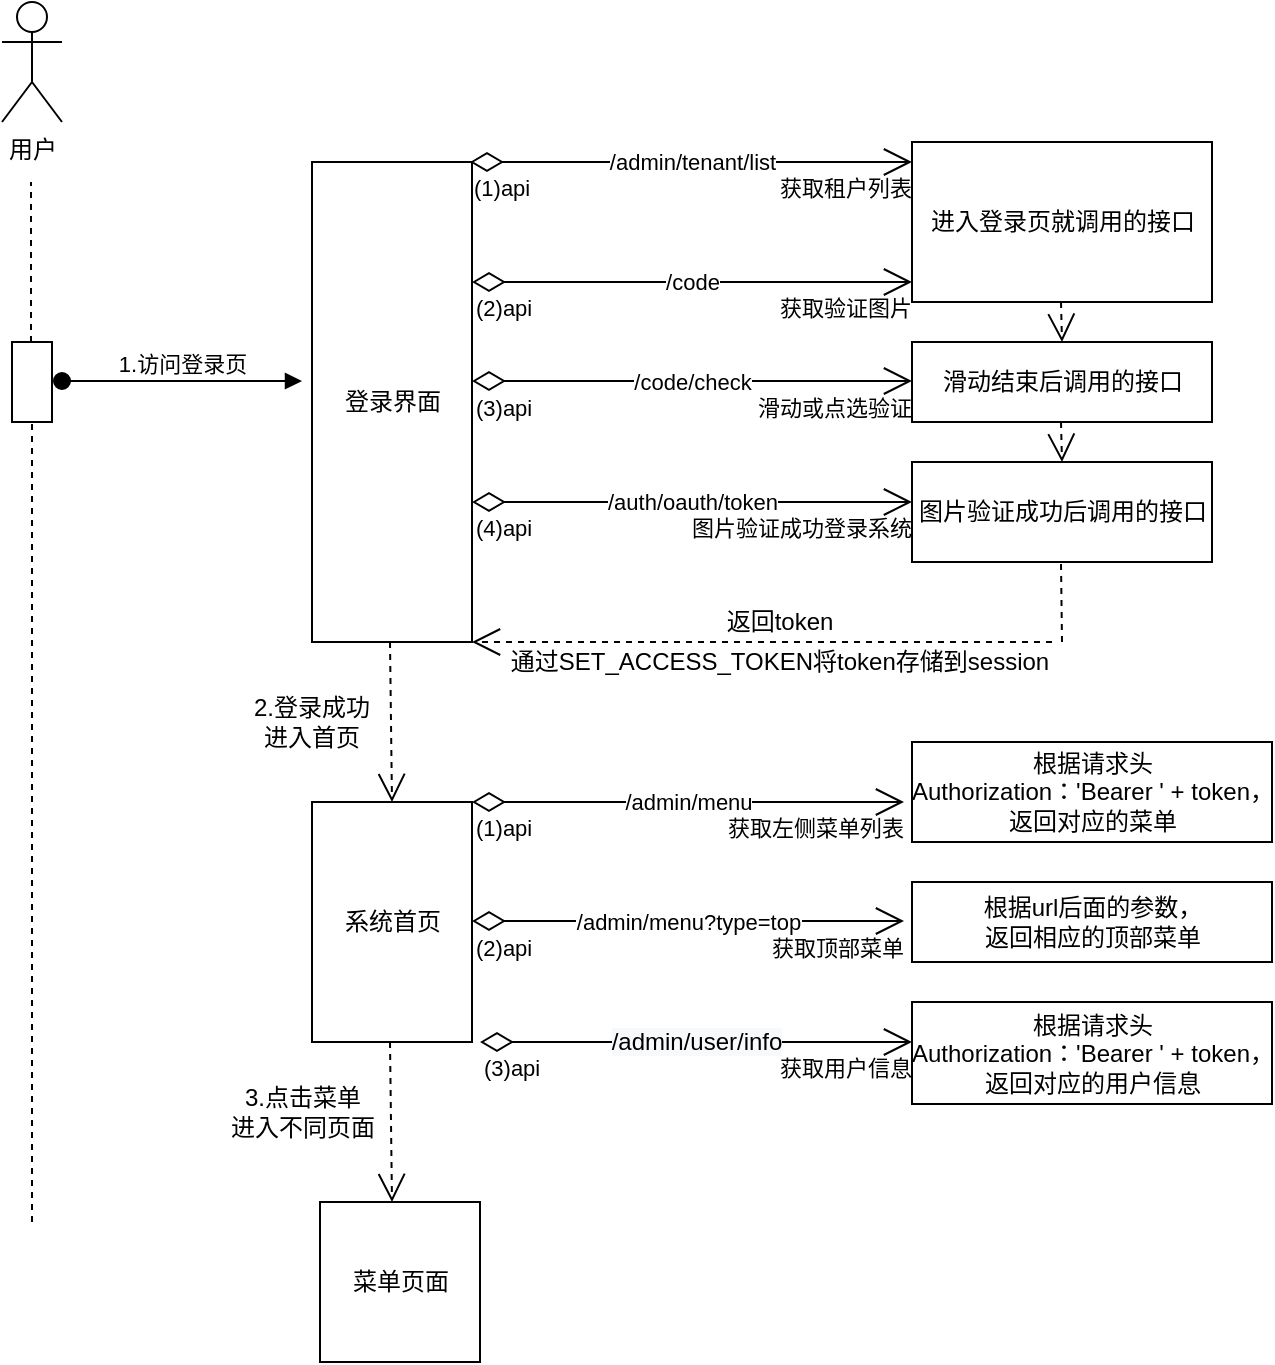 <mxfile version="14.9.3" type="github"><diagram id="wxqEp88LBiz9xFU-LpbI" name="Page-1"><mxGraphModel dx="1422" dy="706" grid="1" gridSize="10" guides="1" tooltips="1" connect="1" arrows="1" fold="1" page="1" pageScale="1" pageWidth="827" pageHeight="1169" math="0" shadow="0"><root><object label="" id="0"><mxCell/></object><mxCell id="1" parent="0"/><mxCell id="RKgLPqZUV-FKiheiFODC-74" style="edgeStyle=orthogonalEdgeStyle;rounded=0;orthogonalLoop=1;jettySize=auto;html=1;exitX=0.5;exitY=1;exitDx=0;exitDy=0;" parent="1" edge="1"><mxGeometry relative="1" as="geometry"><mxPoint x="160" y="380" as="sourcePoint"/><mxPoint x="160" y="380" as="targetPoint"/></mxGeometry></mxCell><mxCell id="BPR5QlqRFKLHu6Mq-k-V-5" value="用户" style="shape=umlActor;verticalLabelPosition=bottom;verticalAlign=top;html=1;outlineConnect=0;" parent="1" vertex="1"><mxGeometry x="25" y="40" width="30" height="60" as="geometry"/></mxCell><mxCell id="BPR5QlqRFKLHu6Mq-k-V-9" value="" style="endArrow=none;dashed=1;html=1;startArrow=none;" parent="1" edge="1" source="BPR5QlqRFKLHu6Mq-k-V-11"><mxGeometry width="50" height="50" relative="1" as="geometry"><mxPoint x="40" y="650" as="sourcePoint"/><mxPoint x="39.5" y="130" as="targetPoint"/></mxGeometry></mxCell><mxCell id="BPR5QlqRFKLHu6Mq-k-V-14" value="登录界面" style="html=1;points=[];perimeter=orthogonalPerimeter;" parent="1" vertex="1"><mxGeometry x="180" y="120" width="80" height="240" as="geometry"/></mxCell><mxCell id="BPR5QlqRFKLHu6Mq-k-V-15" value="1.访问登录页" style="html=1;verticalAlign=bottom;startArrow=oval;endArrow=block;startSize=8;" parent="1" edge="1"><mxGeometry relative="1" as="geometry"><mxPoint x="55" y="229.5" as="sourcePoint"/><mxPoint x="175" y="229.5" as="targetPoint"/></mxGeometry></mxCell><mxCell id="BPR5QlqRFKLHu6Mq-k-V-18" value="/admin/tenant/list" style="endArrow=open;html=1;endSize=12;startArrow=diamondThin;startSize=14;startFill=0;edgeStyle=orthogonalEdgeStyle;" parent="1" edge="1"><mxGeometry relative="1" as="geometry"><mxPoint x="259" y="120" as="sourcePoint"/><mxPoint x="480" y="120" as="targetPoint"/></mxGeometry></mxCell><mxCell id="BPR5QlqRFKLHu6Mq-k-V-19" value="(1)api" style="edgeLabel;resizable=0;html=1;align=left;verticalAlign=top;" parent="BPR5QlqRFKLHu6Mq-k-V-18" connectable="0" vertex="1"><mxGeometry x="-1" relative="1" as="geometry"/></mxCell><mxCell id="BPR5QlqRFKLHu6Mq-k-V-20" value="获取租户列表" style="edgeLabel;resizable=0;html=1;align=right;verticalAlign=top;" parent="BPR5QlqRFKLHu6Mq-k-V-18" connectable="0" vertex="1"><mxGeometry x="1" relative="1" as="geometry"/></mxCell><mxCell id="BPR5QlqRFKLHu6Mq-k-V-21" value="/code" style="endArrow=open;html=1;endSize=12;startArrow=diamondThin;startSize=14;startFill=0;edgeStyle=orthogonalEdgeStyle;" parent="1" edge="1"><mxGeometry relative="1" as="geometry"><mxPoint x="260" y="180" as="sourcePoint"/><mxPoint x="480" y="180" as="targetPoint"/></mxGeometry></mxCell><mxCell id="BPR5QlqRFKLHu6Mq-k-V-22" value="(2)api" style="edgeLabel;resizable=0;html=1;align=left;verticalAlign=top;" parent="BPR5QlqRFKLHu6Mq-k-V-21" connectable="0" vertex="1"><mxGeometry x="-1" relative="1" as="geometry"/></mxCell><mxCell id="BPR5QlqRFKLHu6Mq-k-V-23" value="获取验证图片" style="edgeLabel;resizable=0;html=1;align=right;verticalAlign=top;" parent="BPR5QlqRFKLHu6Mq-k-V-21" connectable="0" vertex="1"><mxGeometry x="1" relative="1" as="geometry"/></mxCell><mxCell id="BPR5QlqRFKLHu6Mq-k-V-24" value="/code/check" style="endArrow=open;html=1;endSize=12;startArrow=diamondThin;startSize=14;startFill=0;edgeStyle=orthogonalEdgeStyle;" parent="1" edge="1"><mxGeometry relative="1" as="geometry"><mxPoint x="260" y="229.5" as="sourcePoint"/><mxPoint x="480" y="229.5" as="targetPoint"/></mxGeometry></mxCell><mxCell id="BPR5QlqRFKLHu6Mq-k-V-25" value="(3)api" style="edgeLabel;resizable=0;html=1;align=left;verticalAlign=top;" parent="BPR5QlqRFKLHu6Mq-k-V-24" connectable="0" vertex="1"><mxGeometry x="-1" relative="1" as="geometry"/></mxCell><mxCell id="BPR5QlqRFKLHu6Mq-k-V-26" value="滑动或点选验证" style="edgeLabel;resizable=0;html=1;align=right;verticalAlign=top;" parent="BPR5QlqRFKLHu6Mq-k-V-24" connectable="0" vertex="1"><mxGeometry x="1" relative="1" as="geometry"/></mxCell><mxCell id="BPR5QlqRFKLHu6Mq-k-V-27" value="/auth/oauth/token" style="endArrow=open;html=1;endSize=12;startArrow=diamondThin;startSize=14;startFill=0;edgeStyle=orthogonalEdgeStyle;" parent="1" edge="1"><mxGeometry relative="1" as="geometry"><mxPoint x="260" y="290" as="sourcePoint"/><mxPoint x="480" y="290" as="targetPoint"/></mxGeometry></mxCell><mxCell id="BPR5QlqRFKLHu6Mq-k-V-28" value="(4)api" style="edgeLabel;resizable=0;html=1;align=left;verticalAlign=top;" parent="BPR5QlqRFKLHu6Mq-k-V-27" connectable="0" vertex="1"><mxGeometry x="-1" relative="1" as="geometry"/></mxCell><mxCell id="BPR5QlqRFKLHu6Mq-k-V-29" value="图片验证成功登录系统" style="edgeLabel;resizable=0;html=1;align=right;verticalAlign=top;" parent="BPR5QlqRFKLHu6Mq-k-V-27" connectable="0" vertex="1"><mxGeometry x="1" relative="1" as="geometry"/></mxCell><mxCell id="BPR5QlqRFKLHu6Mq-k-V-31" value="进入登录页就调用的接口" style="html=1;points=[];perimeter=orthogonalPerimeter;" parent="1" vertex="1"><mxGeometry x="480" y="110" width="150" height="80" as="geometry"/></mxCell><mxCell id="BPR5QlqRFKLHu6Mq-k-V-32" value="滑动结束后调用的接口" style="html=1;points=[];perimeter=orthogonalPerimeter;" parent="1" vertex="1"><mxGeometry x="480" y="210" width="150" height="40" as="geometry"/></mxCell><mxCell id="BPR5QlqRFKLHu6Mq-k-V-33" value="图片验证成功后调用的接口" style="html=1;points=[];perimeter=orthogonalPerimeter;" parent="1" vertex="1"><mxGeometry x="480" y="270" width="150" height="50" as="geometry"/></mxCell><mxCell id="BPR5QlqRFKLHu6Mq-k-V-35" value="" style="endArrow=open;endSize=12;dashed=1;html=1;" parent="1" edge="1"><mxGeometry width="160" relative="1" as="geometry"><mxPoint x="554.5" y="190" as="sourcePoint"/><mxPoint x="555" y="210" as="targetPoint"/></mxGeometry></mxCell><mxCell id="BPR5QlqRFKLHu6Mq-k-V-41" value="" style="endArrow=open;endSize=12;dashed=1;html=1;" parent="1" edge="1"><mxGeometry width="160" relative="1" as="geometry"><mxPoint x="219" y="360" as="sourcePoint"/><mxPoint x="220" y="440" as="targetPoint"/></mxGeometry></mxCell><mxCell id="BPR5QlqRFKLHu6Mq-k-V-44" value="" style="endArrow=open;endSize=12;dashed=1;html=1;" parent="1" edge="1"><mxGeometry width="160" relative="1" as="geometry"><mxPoint x="554.5" y="250" as="sourcePoint"/><mxPoint x="555" y="270" as="targetPoint"/></mxGeometry></mxCell><mxCell id="BPR5QlqRFKLHu6Mq-k-V-47" value="" style="endArrow=none;dashed=1;html=1;" parent="1" edge="1"><mxGeometry width="50" height="50" relative="1" as="geometry"><mxPoint x="555" y="360" as="sourcePoint"/><mxPoint x="554.5" y="320" as="targetPoint"/></mxGeometry></mxCell><mxCell id="BPR5QlqRFKLHu6Mq-k-V-48" value="" style="endArrow=open;endSize=12;dashed=1;html=1;" parent="1" edge="1"><mxGeometry width="160" relative="1" as="geometry"><mxPoint x="550" y="360" as="sourcePoint"/><mxPoint x="260" y="360" as="targetPoint"/></mxGeometry></mxCell><mxCell id="BPR5QlqRFKLHu6Mq-k-V-50" value="返回token" style="text;html=1;strokeColor=none;fillColor=none;align=center;verticalAlign=middle;whiteSpace=wrap;rounded=0;" parent="1" vertex="1"><mxGeometry x="369" y="340" width="90" height="20" as="geometry"/></mxCell><mxCell id="BPR5QlqRFKLHu6Mq-k-V-51" value="通过SET_ACCESS_TOKEN将token存储到session" style="text;html=1;strokeColor=none;fillColor=none;align=center;verticalAlign=middle;whiteSpace=wrap;rounded=0;" parent="1" vertex="1"><mxGeometry x="264" y="360" width="300" height="20" as="geometry"/></mxCell><mxCell id="BPR5QlqRFKLHu6Mq-k-V-52" value="系统首页" style="html=1;points=[];perimeter=orthogonalPerimeter;" parent="1" vertex="1"><mxGeometry x="180" y="440" width="80" height="120" as="geometry"/></mxCell><mxCell id="BPR5QlqRFKLHu6Mq-k-V-53" value="/admin/menu" style="endArrow=open;html=1;endSize=12;startArrow=diamondThin;startSize=14;startFill=0;edgeStyle=orthogonalEdgeStyle;" parent="1" edge="1"><mxGeometry relative="1" as="geometry"><mxPoint x="260" y="440" as="sourcePoint"/><mxPoint x="476" y="440" as="targetPoint"/></mxGeometry></mxCell><mxCell id="BPR5QlqRFKLHu6Mq-k-V-54" value="(1)api" style="edgeLabel;resizable=0;html=1;align=left;verticalAlign=top;" parent="BPR5QlqRFKLHu6Mq-k-V-53" connectable="0" vertex="1"><mxGeometry x="-1" relative="1" as="geometry"/></mxCell><mxCell id="BPR5QlqRFKLHu6Mq-k-V-55" value="获取左侧菜单列表" style="edgeLabel;resizable=0;html=1;align=right;verticalAlign=top;" parent="BPR5QlqRFKLHu6Mq-k-V-53" connectable="0" vertex="1"><mxGeometry x="1" relative="1" as="geometry"/></mxCell><mxCell id="BPR5QlqRFKLHu6Mq-k-V-56" value="&lt;span&gt;根据请求头&lt;br&gt;Authorization：'Bearer ' + token，&lt;br&gt;返回对应的菜单&lt;/span&gt;" style="html=1;points=[];perimeter=orthogonalPerimeter;" parent="1" vertex="1"><mxGeometry x="480" y="410" width="180" height="50" as="geometry"/></mxCell><mxCell id="BPR5QlqRFKLHu6Mq-k-V-57" value="/admin/menu?type=top" style="endArrow=open;html=1;endSize=12;startArrow=diamondThin;startSize=14;startFill=0;edgeStyle=orthogonalEdgeStyle;" parent="1" edge="1"><mxGeometry relative="1" as="geometry"><mxPoint x="260" y="499.5" as="sourcePoint"/><mxPoint x="476" y="499.5" as="targetPoint"/></mxGeometry></mxCell><mxCell id="BPR5QlqRFKLHu6Mq-k-V-58" value="(2)api" style="edgeLabel;resizable=0;html=1;align=left;verticalAlign=top;" parent="BPR5QlqRFKLHu6Mq-k-V-57" connectable="0" vertex="1"><mxGeometry x="-1" relative="1" as="geometry"/></mxCell><mxCell id="BPR5QlqRFKLHu6Mq-k-V-59" value="获取顶部菜单" style="edgeLabel;resizable=0;html=1;align=right;verticalAlign=top;" parent="BPR5QlqRFKLHu6Mq-k-V-57" connectable="0" vertex="1"><mxGeometry x="1" relative="1" as="geometry"/></mxCell><mxCell id="BPR5QlqRFKLHu6Mq-k-V-60" value="根据url后面的参数，&lt;br&gt;返回相应的顶部菜单" style="html=1;points=[];perimeter=orthogonalPerimeter;" parent="1" vertex="1"><mxGeometry x="480" y="480" width="180" height="40" as="geometry"/></mxCell><mxCell id="BPR5QlqRFKLHu6Mq-k-V-61" value="2.登录成功&lt;br&gt;进入首页" style="text;html=1;strokeColor=none;fillColor=none;align=center;verticalAlign=middle;whiteSpace=wrap;rounded=0;" parent="1" vertex="1"><mxGeometry x="140" y="370" width="80" height="60" as="geometry"/></mxCell><mxCell id="BPR5QlqRFKLHu6Mq-k-V-63" value="3.点击菜单&lt;br&gt;进入不同页面" style="text;html=1;align=center;verticalAlign=middle;resizable=0;points=[];autosize=1;strokeColor=none;" parent="1" vertex="1"><mxGeometry x="130" y="580" width="90" height="30" as="geometry"/></mxCell><mxCell id="BPR5QlqRFKLHu6Mq-k-V-64" value="&lt;span style=&quot;font-size: 12px ; background-color: rgb(248 , 249 , 250)&quot;&gt;/admin/user/info&lt;/span&gt;" style="endArrow=open;html=1;endSize=12;startArrow=diamondThin;startSize=14;startFill=0;edgeStyle=orthogonalEdgeStyle;" parent="1" edge="1"><mxGeometry relative="1" as="geometry"><mxPoint x="264" y="560" as="sourcePoint"/><mxPoint x="480" y="560" as="targetPoint"/></mxGeometry></mxCell><mxCell id="BPR5QlqRFKLHu6Mq-k-V-65" value="(3)api" style="edgeLabel;resizable=0;html=1;align=left;verticalAlign=top;" parent="BPR5QlqRFKLHu6Mq-k-V-64" connectable="0" vertex="1"><mxGeometry x="-1" relative="1" as="geometry"/></mxCell><mxCell id="BPR5QlqRFKLHu6Mq-k-V-66" value="获取用户信息" style="edgeLabel;resizable=0;html=1;align=right;verticalAlign=top;" parent="BPR5QlqRFKLHu6Mq-k-V-64" connectable="0" vertex="1"><mxGeometry x="1" relative="1" as="geometry"/></mxCell><mxCell id="BPR5QlqRFKLHu6Mq-k-V-67" value="根据请求头&lt;br&gt;Authorization：'Bearer ' + token，&lt;br&gt;返回对应的用户信息" style="html=1;points=[];perimeter=orthogonalPerimeter;" parent="1" vertex="1"><mxGeometry x="480" y="540" width="180" height="51" as="geometry"/></mxCell><mxCell id="BPR5QlqRFKLHu6Mq-k-V-68" value="菜单页面" style="html=1;points=[];perimeter=orthogonalPerimeter;" parent="1" vertex="1"><mxGeometry x="184" y="640" width="80" height="80" as="geometry"/></mxCell><mxCell id="JB6xn3bYR4ekpi-Zzl-W-1" value="" style="endArrow=open;endSize=12;dashed=1;html=1;" edge="1" parent="1"><mxGeometry width="160" relative="1" as="geometry"><mxPoint x="219" y="560" as="sourcePoint"/><mxPoint x="220" y="640" as="targetPoint"/></mxGeometry></mxCell><mxCell id="BPR5QlqRFKLHu6Mq-k-V-11" value="" style="html=1;points=[];perimeter=orthogonalPerimeter;" parent="1" vertex="1"><mxGeometry x="30" y="210" width="20" height="40" as="geometry"/></mxCell><mxCell id="JB6xn3bYR4ekpi-Zzl-W-2" value="" style="endArrow=none;dashed=1;html=1;" edge="1" parent="1" target="BPR5QlqRFKLHu6Mq-k-V-11"><mxGeometry width="50" height="50" relative="1" as="geometry"><mxPoint x="40" y="650" as="sourcePoint"/><mxPoint x="39.5" y="130" as="targetPoint"/></mxGeometry></mxCell></root></mxGraphModel></diagram></mxfile>